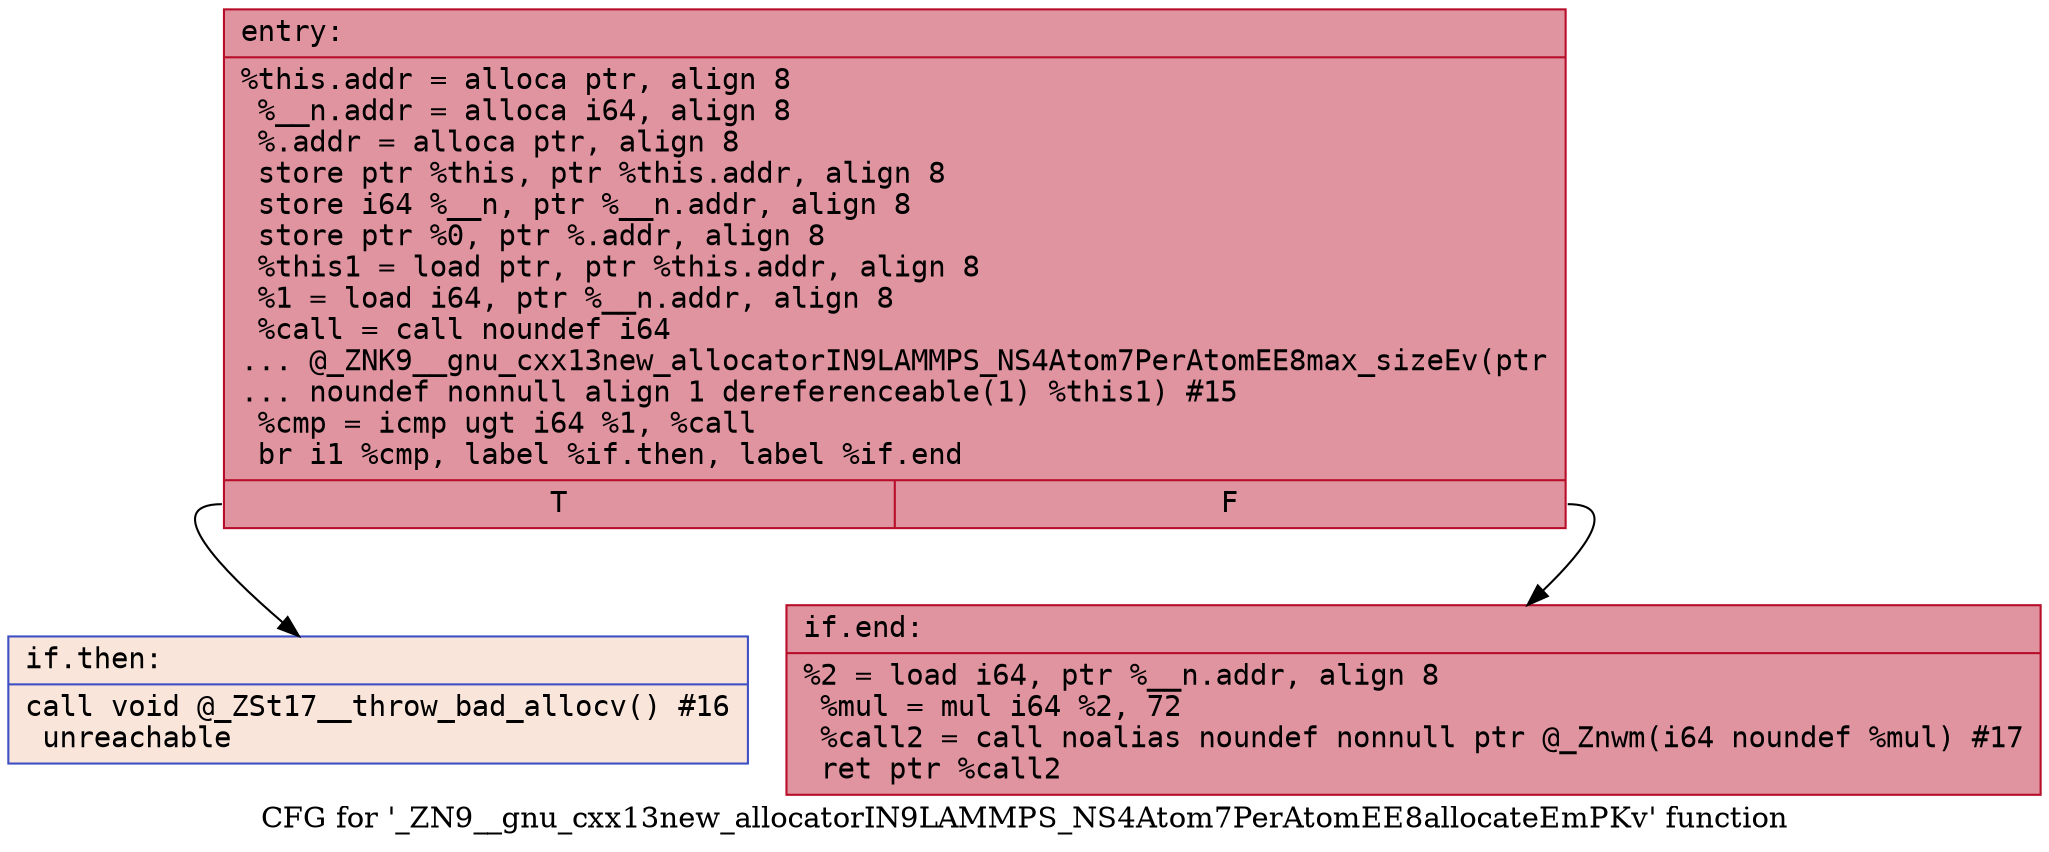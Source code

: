 digraph "CFG for '_ZN9__gnu_cxx13new_allocatorIN9LAMMPS_NS4Atom7PerAtomEE8allocateEmPKv' function" {
	label="CFG for '_ZN9__gnu_cxx13new_allocatorIN9LAMMPS_NS4Atom7PerAtomEE8allocateEmPKv' function";

	Node0x55aea9230140 [shape=record,color="#b70d28ff", style=filled, fillcolor="#b70d2870" fontname="Courier",label="{entry:\l|  %this.addr = alloca ptr, align 8\l  %__n.addr = alloca i64, align 8\l  %.addr = alloca ptr, align 8\l  store ptr %this, ptr %this.addr, align 8\l  store i64 %__n, ptr %__n.addr, align 8\l  store ptr %0, ptr %.addr, align 8\l  %this1 = load ptr, ptr %this.addr, align 8\l  %1 = load i64, ptr %__n.addr, align 8\l  %call = call noundef i64\l... @_ZNK9__gnu_cxx13new_allocatorIN9LAMMPS_NS4Atom7PerAtomEE8max_sizeEv(ptr\l... noundef nonnull align 1 dereferenceable(1) %this1) #15\l  %cmp = icmp ugt i64 %1, %call\l  br i1 %cmp, label %if.then, label %if.end\l|{<s0>T|<s1>F}}"];
	Node0x55aea9230140:s0 -> Node0x55aea92308b0[tooltip="entry -> if.then\nProbability 0.00%" ];
	Node0x55aea9230140:s1 -> Node0x55aea92311d0[tooltip="entry -> if.end\nProbability 100.00%" ];
	Node0x55aea92308b0 [shape=record,color="#3d50c3ff", style=filled, fillcolor="#f4c5ad70" fontname="Courier",label="{if.then:\l|  call void @_ZSt17__throw_bad_allocv() #16\l  unreachable\l}"];
	Node0x55aea92311d0 [shape=record,color="#b70d28ff", style=filled, fillcolor="#b70d2870" fontname="Courier",label="{if.end:\l|  %2 = load i64, ptr %__n.addr, align 8\l  %mul = mul i64 %2, 72\l  %call2 = call noalias noundef nonnull ptr @_Znwm(i64 noundef %mul) #17\l  ret ptr %call2\l}"];
}
